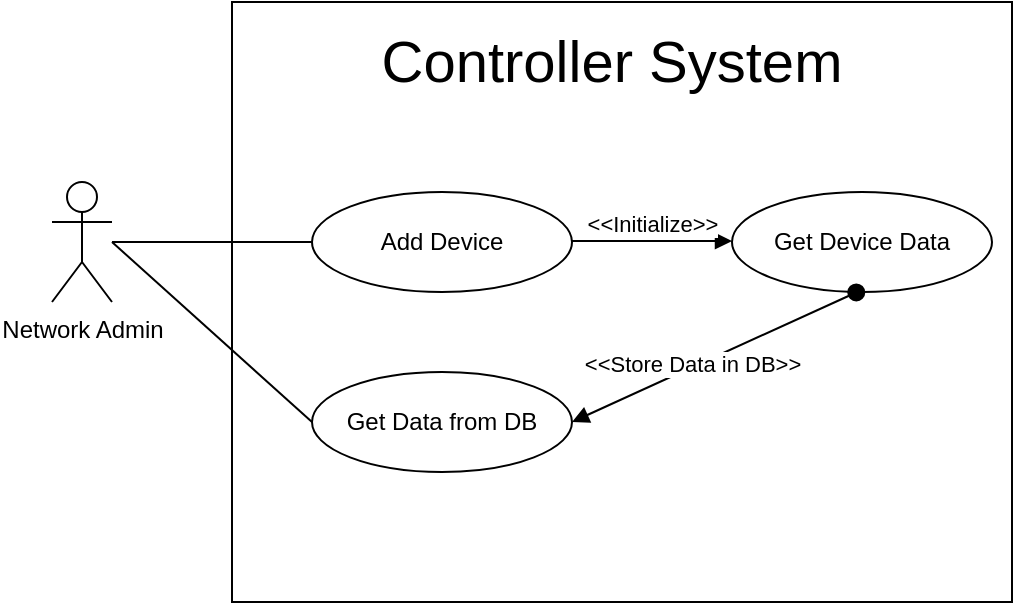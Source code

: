 <mxfile version="17.1.3" type="device"><diagram id="d1M7xsRrnGswB6ZOc7qp" name="Page-1"><mxGraphModel dx="593" dy="308" grid="1" gridSize="10" guides="1" tooltips="1" connect="1" arrows="1" fold="1" page="1" pageScale="1" pageWidth="827" pageHeight="1169" math="0" shadow="0"><root><mxCell id="0"/><mxCell id="1" parent="0"/><mxCell id="1ejPvzsqm3KYP2ryo6BK-3" value="" style="html=1;" vertex="1" parent="1"><mxGeometry x="160" y="80" width="390" height="300" as="geometry"/></mxCell><mxCell id="1ejPvzsqm3KYP2ryo6BK-1" value="Network Admin" style="shape=umlActor;verticalLabelPosition=bottom;verticalAlign=top;html=1;outlineConnect=0;" vertex="1" parent="1"><mxGeometry x="70" y="170" width="30" height="60" as="geometry"/></mxCell><mxCell id="1ejPvzsqm3KYP2ryo6BK-7" value="Add Device" style="ellipse;whiteSpace=wrap;html=1;" vertex="1" parent="1"><mxGeometry x="200" y="175" width="130" height="50" as="geometry"/></mxCell><mxCell id="1ejPvzsqm3KYP2ryo6BK-10" value="&lt;font style=&quot;font-size: 29px&quot;&gt;Controller System&lt;/font&gt;" style="rounded=0;whiteSpace=wrap;html=1;strokeColor=#FFFFFF;" vertex="1" parent="1"><mxGeometry x="170" y="90" width="360" height="40" as="geometry"/></mxCell><mxCell id="1ejPvzsqm3KYP2ryo6BK-13" value="Get Device Data" style="ellipse;whiteSpace=wrap;html=1;" vertex="1" parent="1"><mxGeometry x="410" y="175" width="130" height="50" as="geometry"/></mxCell><mxCell id="1ejPvzsqm3KYP2ryo6BK-15" value="Get Data from DB" style="ellipse;whiteSpace=wrap;html=1;" vertex="1" parent="1"><mxGeometry x="200" y="265" width="130" height="50" as="geometry"/></mxCell><mxCell id="1ejPvzsqm3KYP2ryo6BK-16" value="" style="endArrow=none;html=1;rounded=0;fontSize=29;entryX=0;entryY=0.5;entryDx=0;entryDy=0;" edge="1" parent="1" target="1ejPvzsqm3KYP2ryo6BK-15"><mxGeometry width="50" height="50" relative="1" as="geometry"><mxPoint x="100" y="200" as="sourcePoint"/><mxPoint x="130" y="310" as="targetPoint"/></mxGeometry></mxCell><mxCell id="1ejPvzsqm3KYP2ryo6BK-17" value="" style="endArrow=none;html=1;rounded=0;fontSize=29;entryX=0;entryY=0.5;entryDx=0;entryDy=0;" edge="1" parent="1" target="1ejPvzsqm3KYP2ryo6BK-7"><mxGeometry width="50" height="50" relative="1" as="geometry"><mxPoint x="100" y="200" as="sourcePoint"/><mxPoint x="210" y="255" as="targetPoint"/></mxGeometry></mxCell><mxCell id="1ejPvzsqm3KYP2ryo6BK-22" value="&amp;lt;&amp;lt;Initialize&amp;gt;&amp;gt;" style="html=1;verticalAlign=bottom;endArrow=block;rounded=0;fontSize=11;" edge="1" parent="1"><mxGeometry width="80" relative="1" as="geometry"><mxPoint x="330" y="199.5" as="sourcePoint"/><mxPoint x="410" y="199.5" as="targetPoint"/></mxGeometry></mxCell><mxCell id="1ejPvzsqm3KYP2ryo6BK-23" value="&amp;lt;&amp;lt;Store Data in DB&amp;gt;&amp;gt;" style="html=1;verticalAlign=bottom;startArrow=oval;startFill=1;endArrow=block;startSize=8;rounded=0;fontSize=11;entryX=1;entryY=0.5;entryDx=0;entryDy=0;exitX=0.478;exitY=1.004;exitDx=0;exitDy=0;exitPerimeter=0;" edge="1" parent="1" source="1ejPvzsqm3KYP2ryo6BK-13" target="1ejPvzsqm3KYP2ryo6BK-15"><mxGeometry x="0.195" y="7" width="60" relative="1" as="geometry"><mxPoint x="380" y="270" as="sourcePoint"/><mxPoint x="440" y="270" as="targetPoint"/><mxPoint as="offset"/></mxGeometry></mxCell></root></mxGraphModel></diagram></mxfile>